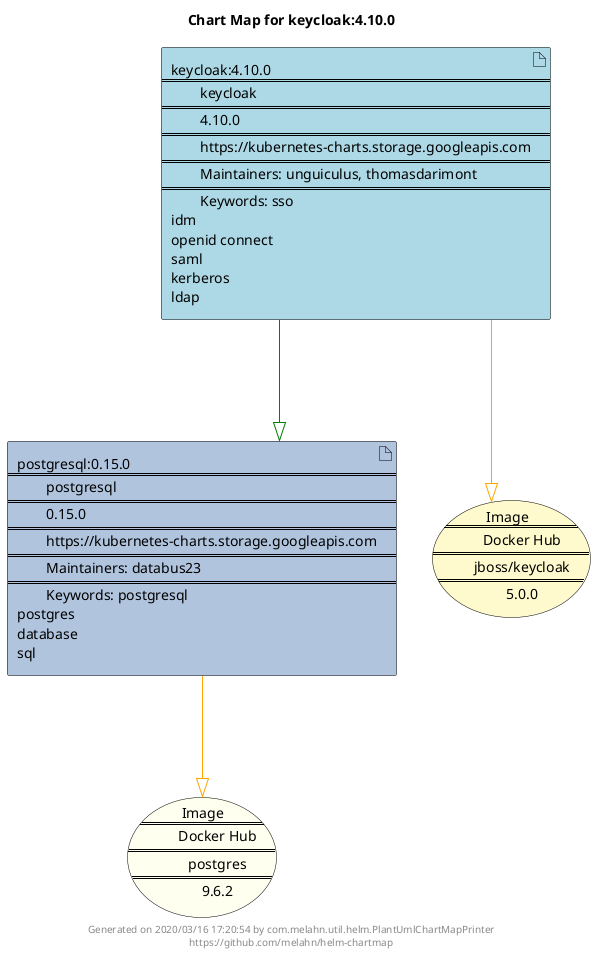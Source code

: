 @startuml
skinparam linetype ortho
skinparam backgroundColor white
skinparam usecaseBorderColor black
skinparam usecaseArrowColor LightSlateGray
skinparam artifactBorderColor black
skinparam artifactArrowColor LightSlateGray

title Chart Map for keycloak:4.10.0

'There are 2 referenced Helm Charts
artifact "keycloak:4.10.0\n====\n\tkeycloak\n====\n\t4.10.0\n====\n\thttps://kubernetes-charts.storage.googleapis.com\n====\n\tMaintainers: unguiculus, thomasdarimont\n====\n\tKeywords: sso\nidm\nopenid connect\nsaml\nkerberos\nldap" as keycloak_4_10_0 #LightBlue
artifact "postgresql:0.15.0\n====\n\tpostgresql\n====\n\t0.15.0\n====\n\thttps://kubernetes-charts.storage.googleapis.com\n====\n\tMaintainers: databus23\n====\n\tKeywords: postgresql\npostgres\ndatabase\nsql" as postgresql_0_15_0 #LightSteelBlue

'There are 2 referenced Docker Images
usecase "Image\n====\n\tDocker Hub\n====\n\tpostgres\n====\n\t9.6.2" as postgres_9_6_2 #Ivory
usecase "Image\n====\n\tDocker Hub\n====\n\tjboss/keycloak\n====\n\t5.0.0" as jboss_keycloak_5_0_0 #LemonChiffon

'Chart Dependencies
keycloak_4_10_0--[#green]-|>postgresql_0_15_0
keycloak_4_10_0--[#orange]-|>jboss_keycloak_5_0_0
postgresql_0_15_0--[#orange]-|>postgres_9_6_2

center footer Generated on 2020/03/16 17:20:54 by com.melahn.util.helm.PlantUmlChartMapPrinter\nhttps://github.com/melahn/helm-chartmap
@enduml
